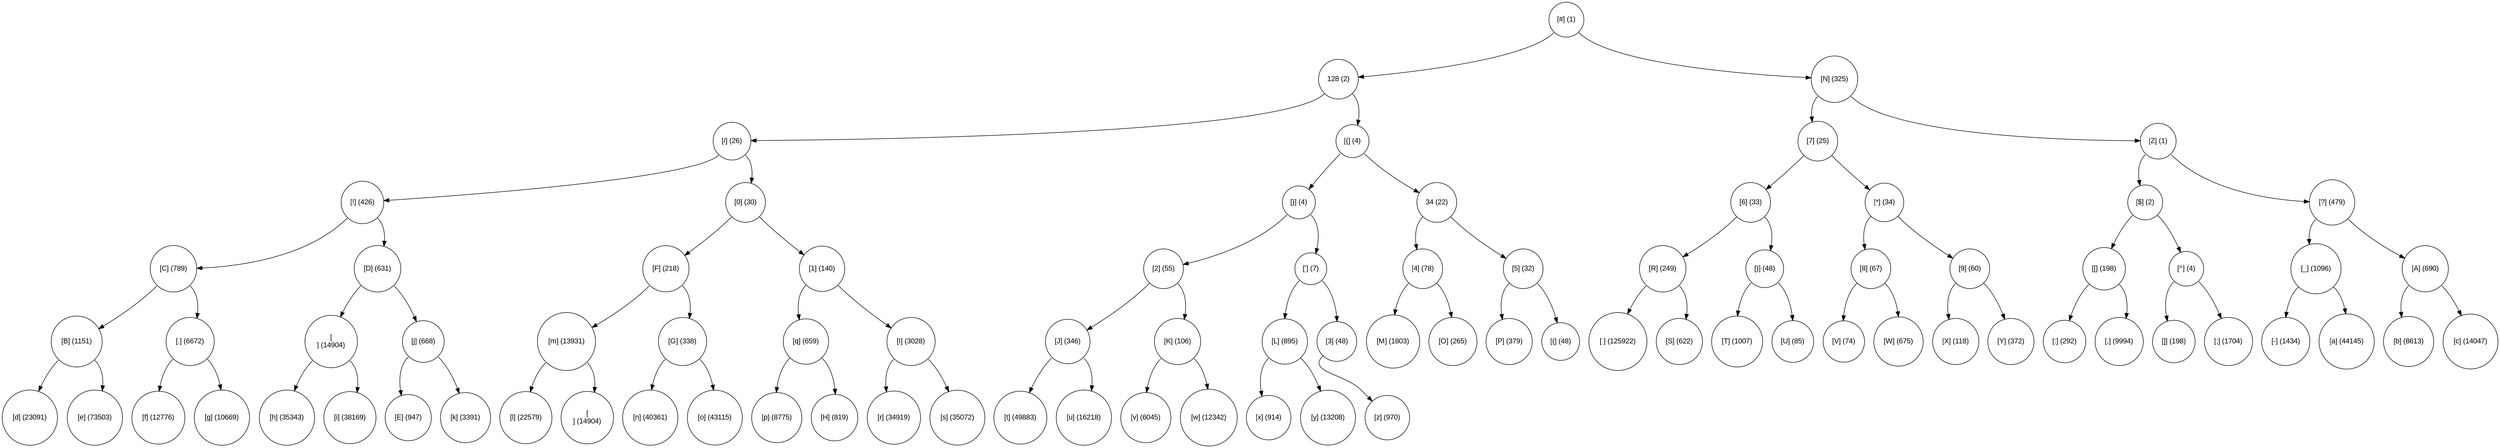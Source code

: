 digraph move_down {
	node [fontname="Arial", shape="circle", width=0.5]; 

	0 [label = "[#] (1)"];
	0:sw -> 1;
	1 [label = "128 (2)"];
	1:sw -> 3;
	3 [label = "[/] (26)"];
	3:sw -> 7;
	7 [label = "[!] (426)"];
	7:sw -> 15;
	15 [label = "[C] (789)"];
	15:sw -> 31;
	31 [label = "[B] (1151)"];
	31:sw -> 63;
	63 [label = "[d] (23091)"];
	31:se -> 64;
	64 [label = "[e] (73503)"];
	15:se -> 32;
	32 [label = "[.] (6672)"];
	32:sw -> 65;
	65 [label = "[f] (12776)"];
	32:se -> 66;
	66 [label = "[g] (10669)"];
	7:se -> 16;
	16 [label = "[D] (631)"];
	16:sw -> 33;
	33 [label = "[
] (14904)"];
	33:sw -> 67;
	67 [label = "[h] (35343)"];
	33:se -> 68;
	68 [label = "[i] (38169)"];
	16:se -> 34;
	34 [label = "[j] (668)"];
	34:sw -> 69;
	69 [label = "[E] (947)"];
	34:se -> 70;
	70 [label = "[k] (3391)"];
	3:se -> 8;
	8 [label = "[0] (30)"];
	8:sw -> 17;
	17 [label = "[F] (218)"];
	17:sw -> 35;
	35 [label = "[m] (13931)"];
	35:sw -> 71;
	71 [label = "[l] (22579)"];
	35:se -> 72;
	72 [label = "[] (14904)"];
	17:se -> 36;
	36 [label = "[G] (338)"];
	36:sw -> 73;
	73 [label = "[n] (40361)"];
	36:se -> 74;
	74 [label = "[o] (43115)"];
	8:se -> 18;
	18 [label = "[1] (140)"];
	18:sw -> 37;
	37 [label = "[q] (659)"];
	37:sw -> 75;
	75 [label = "[p] (8775)"];
	37:se -> 76;
	76 [label = "[H] (819)"];
	18:se -> 38;
	38 [label = "[I] (3028)"];
	38:sw -> 77;
	77 [label = "[r] (34919)"];
	38:se -> 78;
	78 [label = "[s] (35072)"];
	1:se -> 4;
	4 [label = "[{] (4)"];
	4:sw -> 9;
	9 [label = "[}] (4)"];
	9:sw -> 19;
	19 [label = "[2] (55)"];
	19:sw -> 39;
	39 [label = "[J] (346)"];
	39:sw -> 79;
	79 [label = "[t] (49883)"];
	39:se -> 80;
	80 [label = "[u] (16218)"];
	19:se -> 40;
	40 [label = "[K] (106)"];
	40:sw -> 81;
	81 [label = "[v] (6045)"];
	40:se -> 82;
	82 [label = "[w] (12342)"];
	9:se -> 20;
	20 [label = "['] (7)"];
	20:sw -> 41;
	41 [label = "[L] (895)"];
	41:sw -> 83;
	83 [label = "[x] (914)"];
	41:se -> 84;
	84 [label = "[y] (13208)"];
	20:se -> 42;
	42 [label = "[3] (48)"];
	42:sw -> 85;
	85 [label = "[z] (970)"];
	4:se -> 10;
	10 [label = "34 (22)"];
	10:sw -> 21;
	21 [label = "[4] (78)"];
	21:sw -> 43;
	43 [label = "[M] (1803)"];
	21:se -> 44;
	44 [label = "[O] (265)"];
	10:se -> 22;
	22 [label = "[5] (32)"];
	22:sw -> 45;
	45 [label = "[P] (379)"];
	22:se -> 46;
	46 [label = "[(] (48)"];
	0:se -> 2;
	2 [label = "[N] (325)"];
	2:sw -> 5;
	5 [label = "[7] (25)"];
	5:sw -> 11;
	11 [label = "[6] (33)"];
	11:sw -> 23;
	23 [label = "[R] (249)"];
	23:sw -> 47;
	47 [label = "[ ] (125922)"];
	23:se -> 48;
	48 [label = "[S] (622)"];
	11:se -> 24;
	24 [label = "[)] (48)"];
	24:sw -> 49;
	49 [label = "[T] (1007)"];
	24:se -> 50;
	50 [label = "[U] (85)"];
	5:se -> 12;
	12 [label = "[*] (34)"];
	12:sw -> 25;
	25 [label = "[8] (67)"];
	25:sw -> 51;
	51 [label = "[V] (74)"];
	25:se -> 52;
	52 [label = "[W] (675)"];
	12:se -> 26;
	26 [label = "[9] (60)"];
	26:sw -> 53;
	53 [label = "[X] (118)"];
	26:se -> 54;
	54 [label = "[Y] (372)"];
	2:se -> 6;
	6 [label = "[Z] (1)"];
	6:sw -> 13;
	13 [label = "[$] (2)"];
	13:sw -> 27;
	27 [label = "[[] (198)"];
	27:sw -> 55;
	55 [label = "[:] (292)"];
	27:se -> 56;
	56 [label = "[,] (9994)"];
	13:se -> 28;
	28 [label = "[^] (4)"];
	28:sw -> 57;
	57 [label = "[]] (198)"];
	28:se -> 58;
	58 [label = "[;] (1704)"];
	6:se -> 14;
	14 [label = "[?] (479)"];
	14:sw -> 29;
	29 [label = "[_] (1096)"];
	29:sw -> 59;
	59 [label = "[-] (1434)"];
	29:se -> 60;
	60 [label = "[a] (44145)"];
	14:se -> 30;
	30 [label = "[A] (690)"];
	30:sw -> 61;
	61 [label = "[b] (8613)"];
	30:se -> 62;
	62 [label = "[c] (14047)"];
}
